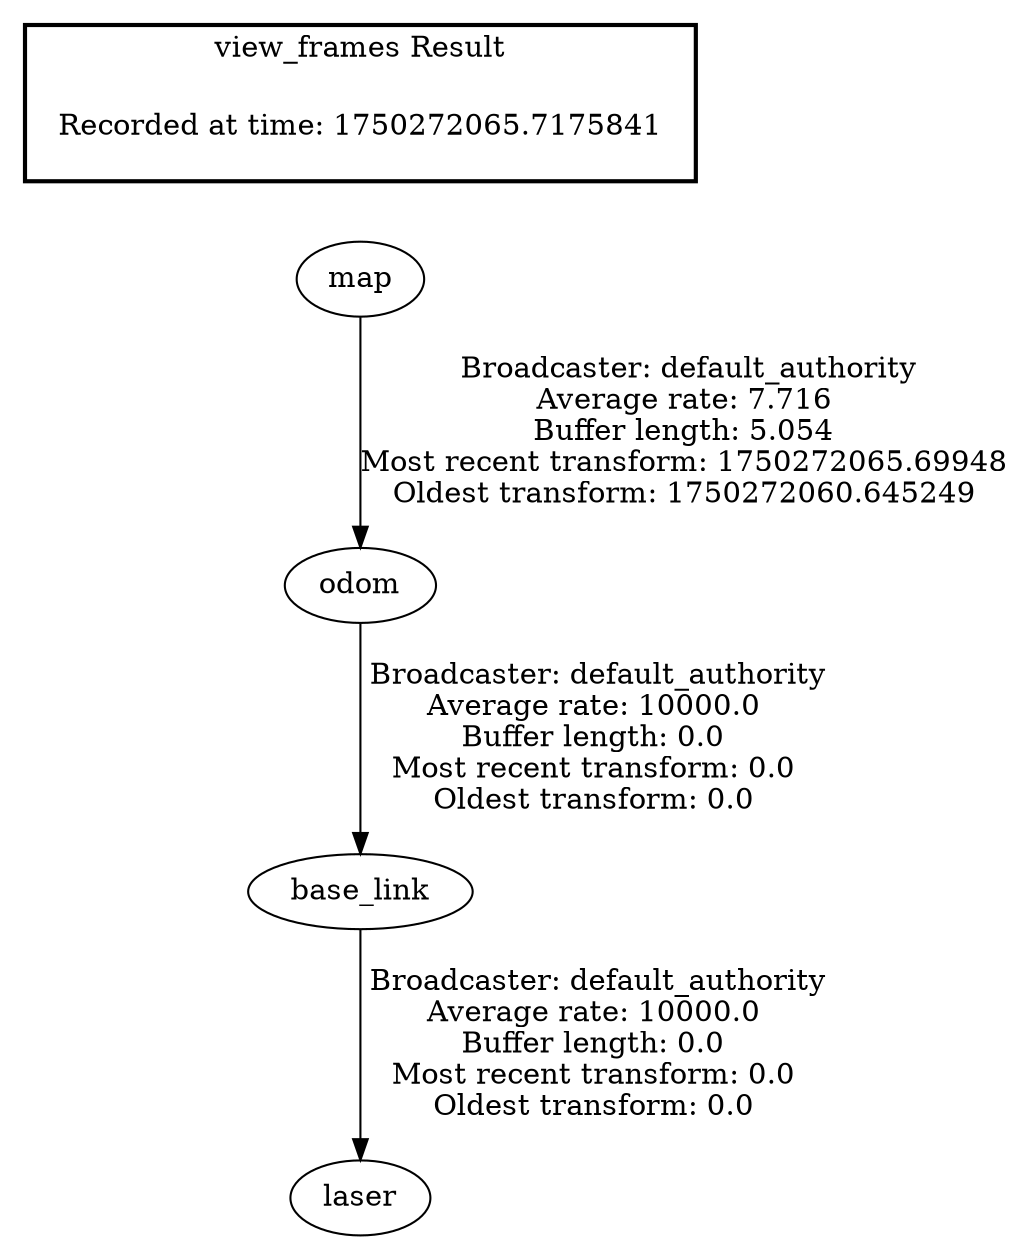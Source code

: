 digraph G {
"map" -> "odom"[label=" Broadcaster: default_authority\nAverage rate: 7.716\nBuffer length: 5.054\nMost recent transform: 1750272065.69948\nOldest transform: 1750272060.645249\n"];
"base_link" -> "laser"[label=" Broadcaster: default_authority\nAverage rate: 10000.0\nBuffer length: 0.0\nMost recent transform: 0.0\nOldest transform: 0.0\n"];
"odom" -> "base_link"[label=" Broadcaster: default_authority\nAverage rate: 10000.0\nBuffer length: 0.0\nMost recent transform: 0.0\nOldest transform: 0.0\n"];
edge [style=invis];
 subgraph cluster_legend { style=bold; color=black; label ="view_frames Result";
"Recorded at time: 1750272065.7175841"[ shape=plaintext ] ;
}->"map";
}